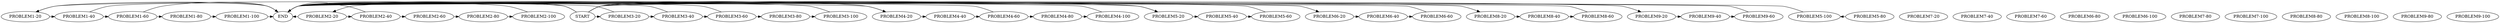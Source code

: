 // DBA1920P2GN
digraph {
	"PROBLEM1-20" [label="PROBLEM1-20"]
	"PROBLEM1-40" [label="PROBLEM1-40"]
	"PROBLEM1-60" [label="PROBLEM1-60"]
	"PROBLEM1-80" [label="PROBLEM1-80"]
	"PROBLEM1-100" [label="PROBLEM1-100"]
	"PROBLEM2-20" [label="PROBLEM2-20"]
	"PROBLEM2-40" [label="PROBLEM2-40"]
	"PROBLEM3-20" [label="PROBLEM3-20"]
	"PROBLEM3-40" [label="PROBLEM3-40"]
	"PROBLEM2-60" [label="PROBLEM2-60"]
	"PROBLEM2-80" [label="PROBLEM2-80"]
	"PROBLEM2-100" [label="PROBLEM2-100"]
	"PROBLEM4-20" [label="PROBLEM4-20"]
	"PROBLEM4-40" [label="PROBLEM4-40"]
	"PROBLEM4-60" [label="PROBLEM4-60"]
	"PROBLEM5-20" [label="PROBLEM5-20"]
	"PROBLEM5-40" [label="PROBLEM5-40"]
	"PROBLEM5-60" [label="PROBLEM5-60"]
	"PROBLEM5-80" [label="PROBLEM5-80"]
	"PROBLEM5-100" [label="PROBLEM5-100"]
	"PROBLEM3-60" [label="PROBLEM3-60"]
	"PROBLEM3-80" [label="PROBLEM3-80"]
	"PROBLEM3-100" [label="PROBLEM3-100"]
	"PROBLEM6-20" [label="PROBLEM6-20"]
	"PROBLEM6-40" [label="PROBLEM6-40"]
	"PROBLEM6-60" [label="PROBLEM6-60"]
	"PROBLEM7-20" [label="PROBLEM7-20"]
	"PROBLEM7-40" [label="PROBLEM7-40"]
	"PROBLEM7-60" [label="PROBLEM7-60"]
	"PROBLEM4-80" [label="PROBLEM4-80"]
	"PROBLEM4-100" [label="PROBLEM4-100"]
	"PROBLEM6-80" [label="PROBLEM6-80"]
	"PROBLEM6-100" [label="PROBLEM6-100"]
	"PROBLEM7-80" [label="PROBLEM7-80"]
	"PROBLEM7-100" [label="PROBLEM7-100"]
	"PROBLEM8-20" [label="PROBLEM8-20"]
	"PROBLEM8-40" [label="PROBLEM8-40"]
	"PROBLEM8-60" [label="PROBLEM8-60"]
	"PROBLEM9-20" [label="PROBLEM9-20"]
	"PROBLEM9-40" [label="PROBLEM9-40"]
	"PROBLEM9-60" [label="PROBLEM9-60"]
	"PROBLEM8-80" [label="PROBLEM8-80"]
	"PROBLEM8-100" [label="PROBLEM8-100"]
	"PROBLEM9-80" [label="PROBLEM9-80"]
	"PROBLEM9-100" [label="PROBLEM9-100"]
	START [label=START]
	END [label=END]
	"PROBLEM1-20" -> "PROBLEM1-40" [constraint=false]
	"PROBLEM1-20" -> END [constraint=false]
	"PROBLEM1-40" -> "PROBLEM1-60" [constraint=false]
	"PROBLEM1-40" -> END [constraint=false]
	"PROBLEM1-60" -> "PROBLEM1-80" [constraint=false]
	"PROBLEM1-60" -> END [constraint=false]
	"PROBLEM1-80" -> "PROBLEM1-100" [constraint=false]
	"PROBLEM1-100" -> END [constraint=false]
	"PROBLEM2-20" -> "PROBLEM2-40" [constraint=false]
	"PROBLEM2-20" -> END [constraint=false]
	"PROBLEM2-40" -> "PROBLEM2-60" [constraint=false]
	"PROBLEM2-40" -> END [constraint=false]
	"PROBLEM3-20" -> "PROBLEM3-40" [constraint=false]
	"PROBLEM3-20" -> END [constraint=false]
	"PROBLEM3-40" -> "PROBLEM3-60" [constraint=false]
	"PROBLEM3-40" -> END [constraint=false]
	"PROBLEM2-60" -> "PROBLEM2-80" [constraint=false]
	"PROBLEM2-80" -> "PROBLEM2-100" [constraint=false]
	"PROBLEM2-100" -> END [constraint=false]
	"PROBLEM4-20" -> "PROBLEM4-40" [constraint=false]
	"PROBLEM4-20" -> END [constraint=false]
	"PROBLEM4-40" -> "PROBLEM4-60" [constraint=false]
	"PROBLEM4-60" -> "PROBLEM4-80" [constraint=false]
	"PROBLEM4-60" -> END [constraint=false]
	"PROBLEM5-20" -> "PROBLEM5-40" [constraint=false]
	"PROBLEM5-20" -> END [constraint=false]
	"PROBLEM5-40" -> "PROBLEM5-60" [constraint=false]
	"PROBLEM5-60" -> END [constraint=false]
	"PROBLEM5-80" -> "PROBLEM5-100" [constraint=false]
	"PROBLEM5-100" -> END [constraint=false]
	"PROBLEM3-60" -> "PROBLEM3-80" [constraint=false]
	"PROBLEM3-60" -> END [constraint=false]
	"PROBLEM3-80" -> "PROBLEM3-100" [constraint=false]
	"PROBLEM3-100" -> END [constraint=false]
	"PROBLEM6-20" -> "PROBLEM6-40" [constraint=false]
	"PROBLEM6-40" -> "PROBLEM6-60" [constraint=false]
	"PROBLEM6-60" -> END [constraint=false]
	"PROBLEM4-80" -> "PROBLEM4-100" [constraint=false]
	"PROBLEM4-100" -> END [constraint=false]
	"PROBLEM8-20" -> "PROBLEM8-40" [constraint=false]
	"PROBLEM8-40" -> "PROBLEM8-60" [constraint=false]
	"PROBLEM8-60" -> END [constraint=false]
	"PROBLEM9-20" -> "PROBLEM9-40" [constraint=false]
	"PROBLEM9-40" -> "PROBLEM9-60" [constraint=false]
	"PROBLEM9-60" -> END [constraint=false]
	START -> "PROBLEM1-20" [constraint=false]
	START -> "PROBLEM2-20" [constraint=false]
	START -> "PROBLEM3-20" [constraint=false]
	START -> "PROBLEM4-20" [constraint=false]
	START -> "PROBLEM5-20" [constraint=false]
	START -> "PROBLEM6-20" [constraint=false]
	START -> "PROBLEM8-20" [constraint=false]
	START -> "PROBLEM9-20" [constraint=false]
}
